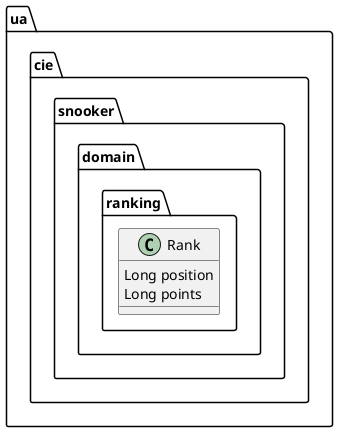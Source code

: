 @startuml

package ua.cie.snooker.domain.ranking {

    class Rank {
        Long position
        Long points
    }
}

@enduml
